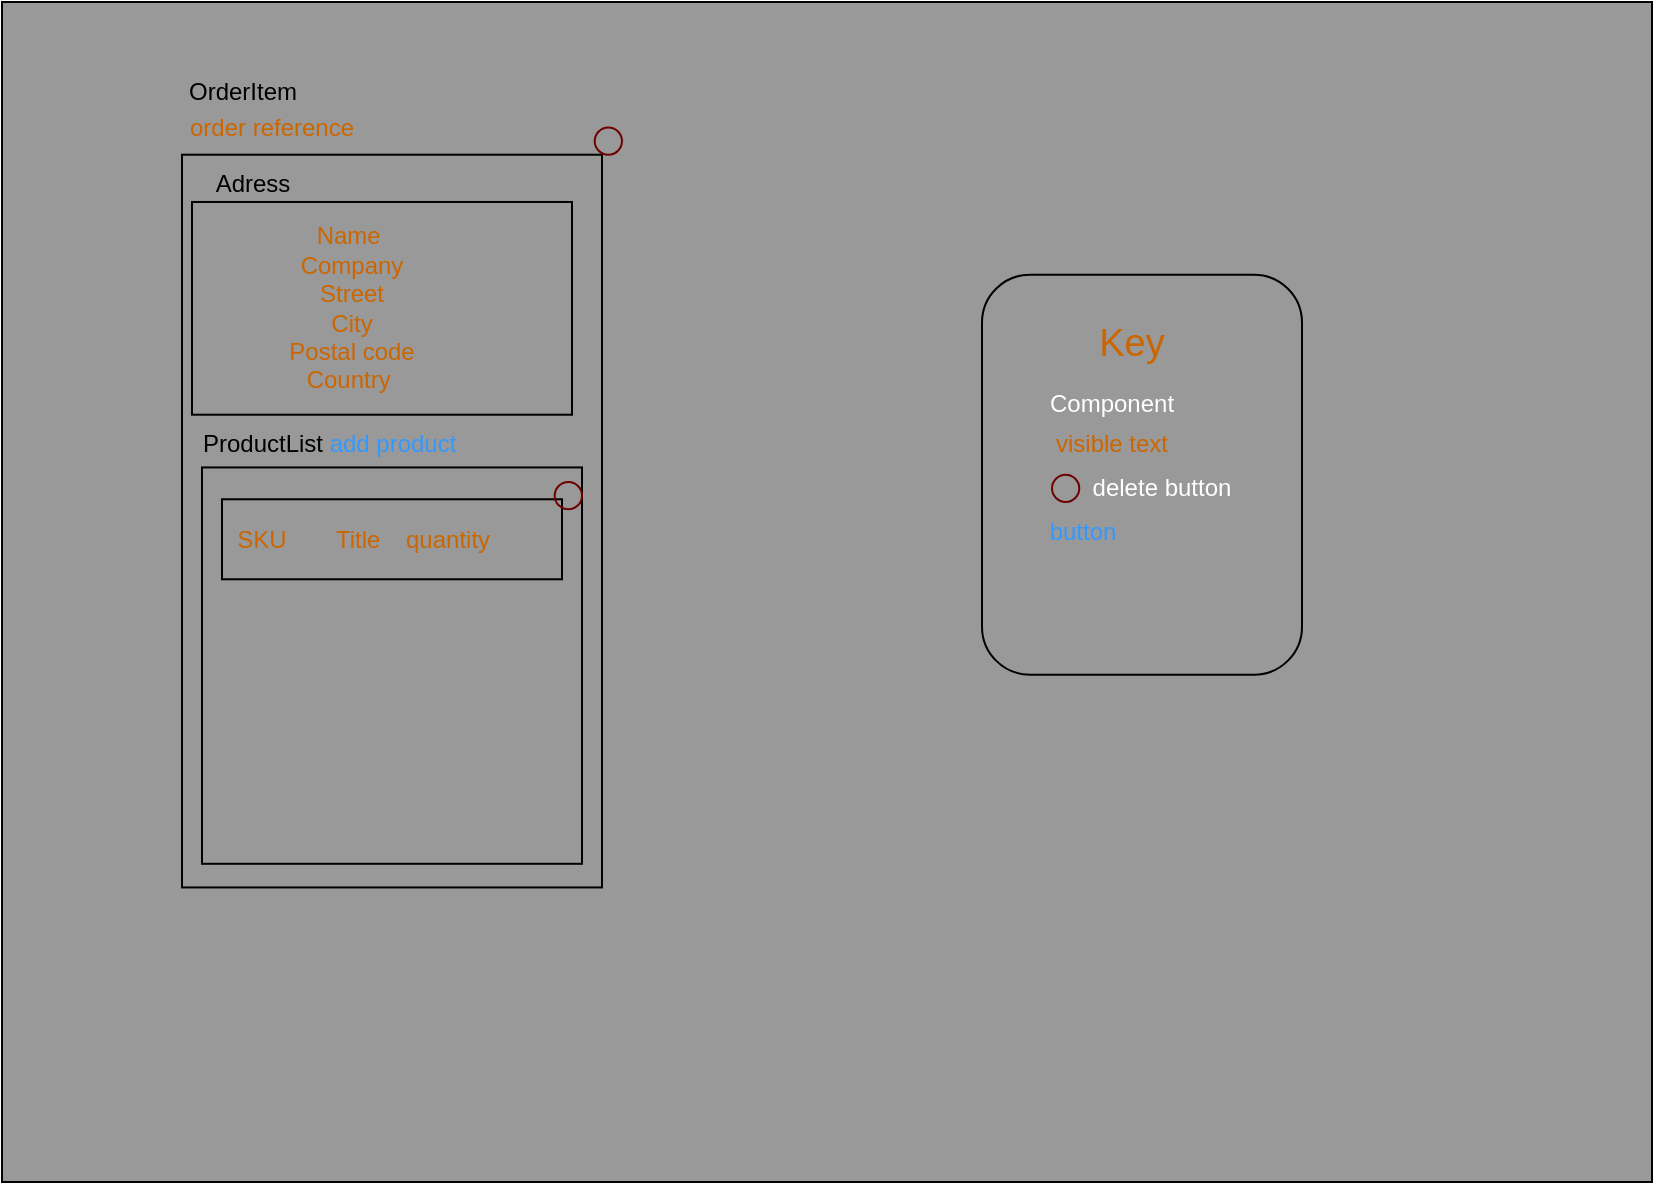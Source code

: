 <mxfile>
    <diagram id="_GKSRZMQsMLNfxFD6B1H" name="Page-1">
        <mxGraphModel dx="1112" dy="572" grid="1" gridSize="10" guides="1" tooltips="1" connect="1" arrows="1" fold="1" page="1" pageScale="1" pageWidth="827" pageHeight="1169" math="0" shadow="0">
            <root>
                <mxCell id="0"/>
                <mxCell id="1" parent="0"/>
                <mxCell id="42" value="" style="rounded=0;whiteSpace=wrap;html=1;fillColor=#999999;" vertex="1" parent="1">
                    <mxGeometry width="825" height="590" as="geometry"/>
                </mxCell>
                <mxCell id="41" value="" style="group;fillColor=none;" parent="1" vertex="1" connectable="0">
                    <mxGeometry x="50" y="30" width="260" height="412.72" as="geometry"/>
                </mxCell>
                <mxCell id="3" value="OrderItem" style="text;html=1;align=center;verticalAlign=middle;resizable=0;points=[];autosize=1;strokeColor=none;fillColor=none;" parent="41" vertex="1">
                    <mxGeometry x="30" width="80" height="30" as="geometry"/>
                </mxCell>
                <mxCell id="2" value="" style="rounded=0;whiteSpace=wrap;html=1;fillColor=none;" parent="41" vertex="1">
                    <mxGeometry x="40" y="46.356" width="210" height="366.364" as="geometry"/>
                </mxCell>
                <mxCell id="29" value="" style="ellipse;whiteSpace=wrap;html=1;aspect=fixed;labelBackgroundColor=none;fontSize=12;fontColor=#ffffff;fillColor=none;strokeColor=#6F0000;" parent="41" vertex="1">
                    <mxGeometry x="246.36" y="32.72" width="13.64" height="13.64" as="geometry"/>
                </mxCell>
                <mxCell id="6" value="order reference" style="text;html=1;strokeColor=none;fillColor=none;align=center;verticalAlign=middle;whiteSpace=wrap;rounded=0;fontColor=#CC6600;" parent="41" vertex="1">
                    <mxGeometry y="18.18" width="170" height="30" as="geometry"/>
                </mxCell>
                <mxCell id="36" value="" style="group;fillColor=none;" parent="41" vertex="1" connectable="0">
                    <mxGeometry x="40" y="176.356" width="200" height="224.544" as="geometry"/>
                </mxCell>
                <mxCell id="14" value="" style="rounded=0;whiteSpace=wrap;html=1;labelBackgroundColor=none;fontSize=12;fontColor=#CC6600;fillColor=none;" parent="36" vertex="1">
                    <mxGeometry x="10" y="26.364" width="190" height="198.18" as="geometry"/>
                </mxCell>
                <mxCell id="15" value="ProductList" style="text;html=1;align=center;verticalAlign=middle;resizable=0;points=[];autosize=1;strokeColor=none;fillColor=none;" parent="36" vertex="1">
                    <mxGeometry width="80" height="30" as="geometry"/>
                </mxCell>
                <mxCell id="33" value="&lt;font color=&quot;#3399ff&quot;&gt;add product&lt;/font&gt;" style="text;html=1;align=center;verticalAlign=middle;resizable=0;points=[];autosize=1;strokeColor=none;fillColor=none;fontSize=12;fontColor=#FFFFFF;" parent="36" vertex="1">
                    <mxGeometry x="60" y="0.004" width="90" height="30" as="geometry"/>
                </mxCell>
                <mxCell id="35" value="" style="group;fillColor=none;" parent="36" vertex="1" connectable="0">
                    <mxGeometry x="10" y="33.644" width="190" height="48.64" as="geometry"/>
                </mxCell>
                <mxCell id="16" value="" style="rounded=0;whiteSpace=wrap;html=1;labelBackgroundColor=none;fontSize=12;fontColor=#CC6600;fillColor=none;" parent="35" vertex="1">
                    <mxGeometry x="10" y="8.64" width="170" height="40" as="geometry"/>
                </mxCell>
                <mxCell id="22" value="SKU" style="text;html=1;strokeColor=none;fillColor=none;align=center;verticalAlign=middle;whiteSpace=wrap;rounded=0;labelBackgroundColor=none;fontSize=12;fontColor=#CC6600;" parent="35" vertex="1">
                    <mxGeometry y="13.64" width="60" height="30" as="geometry"/>
                </mxCell>
                <mxCell id="23" value="&lt;meta charset=&quot;utf-8&quot;&gt;Title" style="text;whiteSpace=wrap;html=1;fontSize=12;fontColor=#CC6600;fillColor=none;" parent="35" vertex="1">
                    <mxGeometry x="65" y="15.46" width="30" height="20" as="geometry"/>
                </mxCell>
                <mxCell id="24" value="&lt;meta charset=&quot;utf-8&quot;&gt;quantity" style="text;whiteSpace=wrap;html=1;fontSize=12;fontColor=#CC6600;fillColor=none;" parent="35" vertex="1">
                    <mxGeometry x="100" y="15.46" width="60" height="30" as="geometry"/>
                </mxCell>
                <mxCell id="27" value="" style="ellipse;whiteSpace=wrap;html=1;aspect=fixed;labelBackgroundColor=none;fontSize=12;fontColor=#ffffff;fillColor=none;strokeColor=#6F0000;" parent="35" vertex="1">
                    <mxGeometry x="176.36" width="13.64" height="13.64" as="geometry"/>
                </mxCell>
                <mxCell id="38" value="" style="group;fillColor=none;" parent="41" vertex="1" connectable="0">
                    <mxGeometry x="25" y="46.356" width="210" height="130.0" as="geometry"/>
                </mxCell>
                <mxCell id="5" value="" style="rounded=0;whiteSpace=wrap;html=1;fillColor=none;" parent="38" vertex="1">
                    <mxGeometry x="20" y="23.636" width="190" height="106.364" as="geometry"/>
                </mxCell>
                <mxCell id="7" value="Adress" style="text;html=1;align=center;verticalAlign=middle;resizable=0;points=[];autosize=1;strokeColor=none;fillColor=none;" parent="38" vertex="1">
                    <mxGeometry x="20" width="60" height="30" as="geometry"/>
                </mxCell>
                <mxCell id="9" value="&lt;font style=&quot;font-size: 12px;&quot;&gt;&lt;span style=&quot;font-family: sans-serif; text-align: start;&quot;&gt;Name&amp;nbsp;&lt;/span&gt;&lt;br style=&quot;font-family: sans-serif; text-align: start;&quot;&gt;&lt;span style=&quot;font-family: sans-serif; text-align: start;&quot;&gt;Company&lt;/span&gt;&lt;br style=&quot;font-family: sans-serif; text-align: start;&quot;&gt;&lt;span style=&quot;font-family: sans-serif; text-align: start;&quot;&gt;Street&lt;br&gt;&lt;/span&gt;&lt;span style=&quot;font-family: sans-serif; text-align: start;&quot;&gt;City&lt;/span&gt;&lt;br style=&quot;font-family: sans-serif; text-align: start;&quot;&gt;&lt;span style=&quot;font-family: sans-serif; text-align: start;&quot;&gt;Postal code&lt;/span&gt;&lt;span style=&quot;font-family: sans-serif; text-align: start;&quot;&gt;&lt;/span&gt;&lt;br style=&quot;font-family: sans-serif; text-align: start;&quot;&gt;&lt;span style=&quot;font-family: sans-serif; text-align: start;&quot;&gt;Country&lt;/span&gt;&lt;span style=&quot;color: rgb(32, 33, 34); font-family: sans-serif; text-align: start;&quot;&gt;&amp;nbsp;&lt;/span&gt;&lt;/font&gt;" style="text;html=1;strokeColor=none;fillColor=none;align=center;verticalAlign=middle;whiteSpace=wrap;rounded=0;fontColor=#CC6600;" parent="38" vertex="1">
                    <mxGeometry y="59.091" width="200" height="35.455" as="geometry"/>
                </mxCell>
                <mxCell id="17" value="" style="rounded=1;whiteSpace=wrap;html=1;labelBackgroundColor=none;fontSize=12;fontColor=#CC6600;fillColor=none;" parent="1" vertex="1">
                    <mxGeometry x="490" y="136.36" width="160" height="200" as="geometry"/>
                </mxCell>
                <mxCell id="18" value="&lt;span style=&quot;color: rgb(204, 102, 0); font-size: 19px;&quot;&gt;Key&lt;/span&gt;" style="text;html=1;strokeColor=none;fillColor=none;align=center;verticalAlign=middle;whiteSpace=wrap;rounded=0;labelBackgroundColor=none;fontSize=12;fontColor=#FFFFFF;" parent="1" vertex="1">
                    <mxGeometry x="535" y="156.36" width="60" height="30" as="geometry"/>
                </mxCell>
                <mxCell id="19" value="Component" style="text;html=1;strokeColor=none;fillColor=none;align=center;verticalAlign=middle;whiteSpace=wrap;rounded=0;labelBackgroundColor=none;fontSize=12;fontColor=#FFFFFF;" parent="1" vertex="1">
                    <mxGeometry x="525" y="186.36" width="60" height="30" as="geometry"/>
                </mxCell>
                <mxCell id="20" value="visible text" style="text;html=1;strokeColor=none;fillColor=none;align=center;verticalAlign=middle;whiteSpace=wrap;rounded=0;labelBackgroundColor=none;fontSize=12;fontColor=#CC6600;" parent="1" vertex="1">
                    <mxGeometry x="525" y="206.36" width="60" height="30" as="geometry"/>
                </mxCell>
                <mxCell id="30" value="" style="ellipse;whiteSpace=wrap;html=1;aspect=fixed;labelBackgroundColor=none;fontSize=12;fontColor=#ffffff;fillColor=none;strokeColor=#6F0000;" parent="1" vertex="1">
                    <mxGeometry x="525" y="236.36" width="13.64" height="13.64" as="geometry"/>
                </mxCell>
                <mxCell id="31" value="&lt;font color=&quot;#ffffff&quot;&gt;delete button&lt;/font&gt;" style="text;html=1;strokeColor=none;fillColor=none;align=center;verticalAlign=middle;whiteSpace=wrap;rounded=0;labelBackgroundColor=none;fontSize=12;fontColor=#CC6600;" parent="1" vertex="1">
                    <mxGeometry x="525" y="228.18" width="110" height="30" as="geometry"/>
                </mxCell>
                <mxCell id="32" value="&lt;font color=&quot;#3399ff&quot;&gt;button&lt;/font&gt;" style="text;html=1;align=center;verticalAlign=middle;resizable=0;points=[];autosize=1;strokeColor=none;fillColor=none;fontSize=12;fontColor=#FFFFFF;" parent="1" vertex="1">
                    <mxGeometry x="510" y="250" width="60" height="30" as="geometry"/>
                </mxCell>
            </root>
        </mxGraphModel>
    </diagram>
</mxfile>